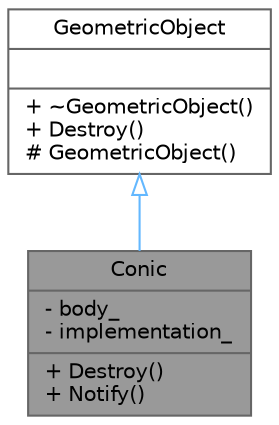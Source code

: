 digraph "Conic"
{
 // LATEX_PDF_SIZE
  bgcolor="transparent";
  edge [fontname=Helvetica,fontsize=10,labelfontname=Helvetica,labelfontsize=10];
  node [fontname=Helvetica,fontsize=10,shape=box,height=0.2,width=0.9];
  Node1 [shape=record,label="{Conic\n|- body_\l- implementation_\l|+ Destroy()\l+ Notify()\l}",height=0.2,width=0.4,color="gray40", fillcolor="grey60", style="filled", fontcolor="black",tooltip="Conic on a plane."];
  Node2 -> Node1 [dir="back",color="steelblue1",style="solid",arrowtail="onormal"];
  Node2 [shape=record,label="{GeometricObject\n||+ ~GeometricObject()\l+ Destroy()\l# GeometricObject()\l}",height=0.2,width=0.4,color="gray40", fillcolor="white", style="filled",URL="$class_geometric_object.html",tooltip=" "];
}
